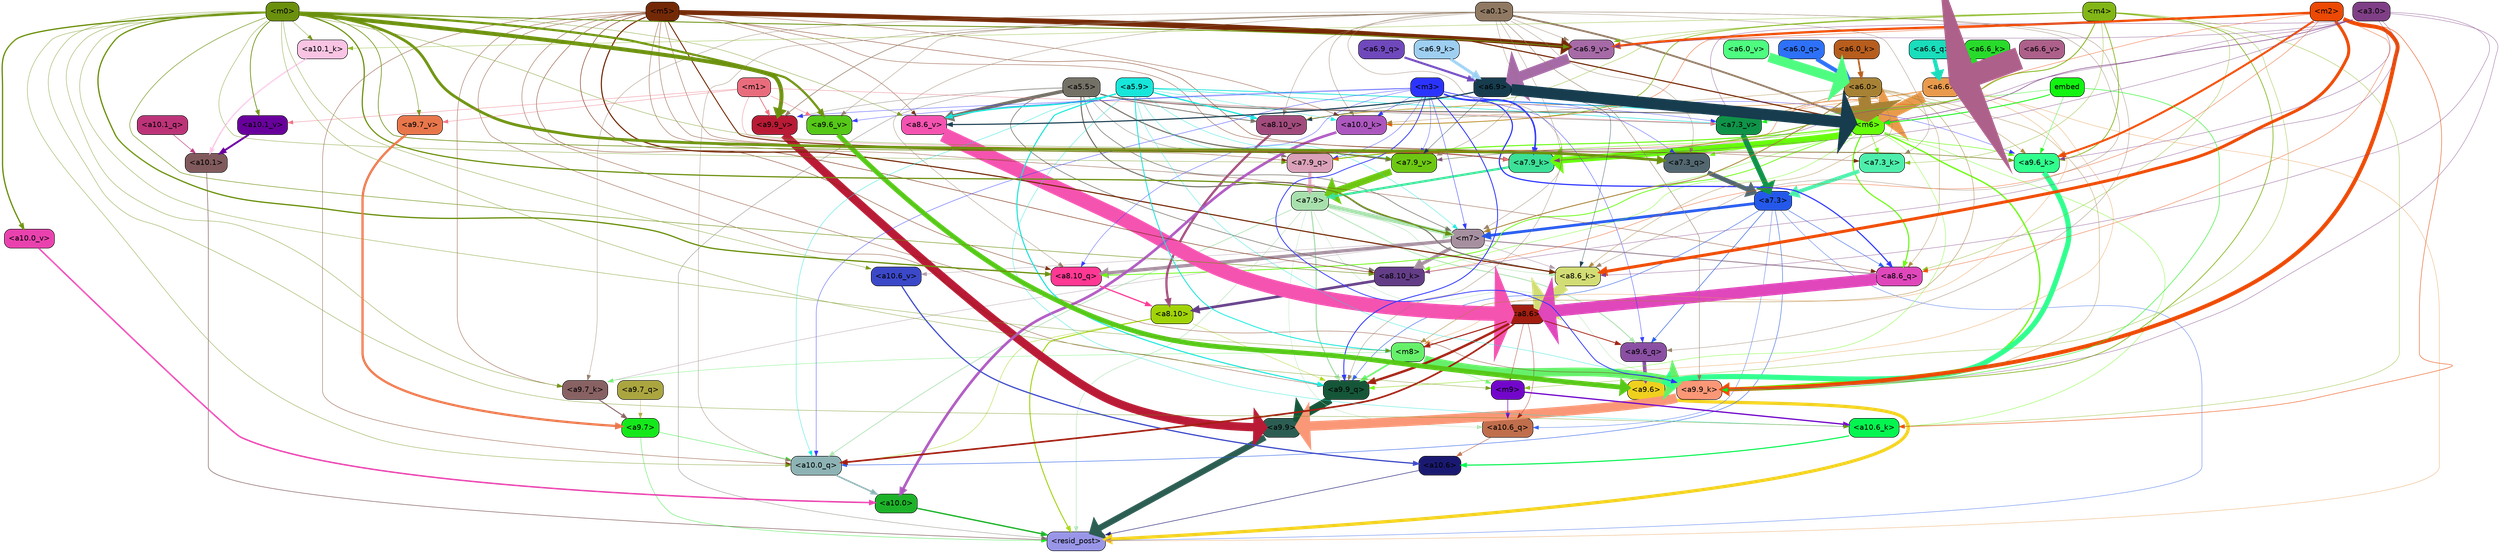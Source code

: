 strict digraph "" {
	graph [bgcolor=transparent,
		layout=dot,
		overlap=false,
		splines=true
	];
	"<a10.6>"	[color=black,
		fillcolor="#1a1971",
		fontname=Helvetica,
		shape=box,
		style="filled, rounded"];
	"<resid_post>"	[color=black,
		fillcolor="#9996e8",
		fontname=Helvetica,
		shape=box,
		style="filled, rounded"];
	"<a10.6>" -> "<resid_post>"	[color="#1a1971",
		penwidth=0.9498605728149414];
	"<a10.1>"	[color=black,
		fillcolor="#805a5c",
		fontname=Helvetica,
		shape=box,
		style="filled, rounded"];
	"<a10.1>" -> "<resid_post>"	[color="#805a5c",
		penwidth=1.0084514617919922];
	"<a10.0>"	[color=black,
		fillcolor="#1db229",
		fontname=Helvetica,
		shape=box,
		style="filled, rounded"];
	"<a10.0>" -> "<resid_post>"	[color="#1db229",
		penwidth=2.5814952850341797];
	"<a9.9>"	[color=black,
		fillcolor="#2c5d52",
		fontname=Helvetica,
		shape=box,
		style="filled, rounded"];
	"<a9.9>" -> "<resid_post>"	[color="#2c5d52",
		penwidth=11.610888481140137];
	"<a9.7>"	[color=black,
		fillcolor="#14e81a",
		fontname=Helvetica,
		shape=box,
		style="filled, rounded"];
	"<a9.7>" -> "<resid_post>"	[color="#14e81a",
		penwidth=0.6];
	"<a10.0_q>"	[color=black,
		fillcolor="#8eb3b4",
		fontname=Helvetica,
		shape=box,
		style="filled, rounded"];
	"<a9.7>" -> "<a10.0_q>"	[color="#14e81a",
		penwidth=0.6];
	"<a9.6>"	[color=black,
		fillcolor="#f0d01e",
		fontname=Helvetica,
		shape=box,
		style="filled, rounded"];
	"<a9.6>" -> "<resid_post>"	[color="#f0d01e",
		penwidth=6.121421813964844];
	"<a8.10>"	[color=black,
		fillcolor="#a1d309",
		fontname=Helvetica,
		shape=box,
		style="filled, rounded"];
	"<a8.10>" -> "<resid_post>"	[color="#a1d309",
		penwidth=1.7841739654541016];
	"<a8.10>" -> "<a10.0_q>"	[color="#a1d309",
		penwidth=0.6612663269042969];
	"<a9.9_q>"	[color=black,
		fillcolor="#155638",
		fontname=Helvetica,
		shape=box,
		style="filled, rounded"];
	"<a8.10>" -> "<a9.9_q>"	[color="#a1d309",
		penwidth=0.6];
	"<a7.9>"	[color=black,
		fillcolor="#a8e0ad",
		fontname=Helvetica,
		shape=box,
		style="filled, rounded"];
	"<a7.9>" -> "<resid_post>"	[color="#a8e0ad",
		penwidth=0.8109169006347656];
	"<a10.6_q>"	[color=black,
		fillcolor="#c06e4c",
		fontname=Helvetica,
		shape=box,
		style="filled, rounded"];
	"<a7.9>" -> "<a10.6_q>"	[color="#a8e0ad",
		penwidth=0.6];
	"<a7.9>" -> "<a10.0_q>"	[color="#a8e0ad",
		penwidth=1.19378662109375];
	"<m7>"	[color=black,
		fillcolor="#a690a0",
		fontname=Helvetica,
		shape=box,
		style="filled, rounded"];
	"<a7.9>" -> "<m7>"	[color="#a8e0ad",
		penwidth=7.3899383544921875];
	"<a7.9>" -> "<a9.9_q>"	[color="#a8e0ad",
		penwidth=2.1764984130859375];
	"<a9.6_q>"	[color=black,
		fillcolor="#8a4fa3",
		fontname=Helvetica,
		shape=box,
		style="filled, rounded"];
	"<a7.9>" -> "<a9.6_q>"	[color="#a8e0ad",
		penwidth=1.6184196472167969];
	"<a9.9_k>"	[color=black,
		fillcolor="#fa9777",
		fontname=Helvetica,
		shape=box,
		style="filled, rounded"];
	"<a7.9>" -> "<a9.9_k>"	[color="#a8e0ad",
		penwidth=0.6];
	"<a8.6_k>"	[color=black,
		fillcolor="#d3dd75",
		fontname=Helvetica,
		shape=box,
		style="filled, rounded"];
	"<a7.9>" -> "<a8.6_k>"	[color="#a8e0ad",
		penwidth=0.7570610046386719];
	"<a7.3>"	[color=black,
		fillcolor="#2458ea",
		fontname=Helvetica,
		shape=box,
		style="filled, rounded"];
	"<a7.3>" -> "<resid_post>"	[color="#2458ea",
		penwidth=0.6];
	"<a7.3>" -> "<a10.6_q>"	[color="#2458ea",
		penwidth=0.6];
	"<a7.3>" -> "<a10.0_q>"	[color="#2458ea",
		penwidth=0.8208656311035156];
	"<a7.3>" -> "<m7>"	[color="#2458ea",
		penwidth=5.189311981201172];
	"<a7.3>" -> "<a9.9_q>"	[color="#2458ea",
		penwidth=0.8119163513183594];
	"<a7.3>" -> "<a9.6_q>"	[color="#2458ea",
		penwidth=0.9649925231933594];
	"<a8.6_q>"	[color=black,
		fillcolor="#df47bb",
		fontname=Helvetica,
		shape=box,
		style="filled, rounded"];
	"<a7.3>" -> "<a8.6_q>"	[color="#2458ea",
		penwidth=0.7801322937011719];
	"<a6.6>"	[color=black,
		fillcolor="#e99a4c",
		fontname=Helvetica,
		shape=box,
		style="filled, rounded"];
	"<a6.6>" -> "<resid_post>"	[color="#e99a4c",
		penwidth=0.6];
	"<m6>"	[color=black,
		fillcolor="#66fc0a",
		fontname=Helvetica,
		shape=box,
		style="filled, rounded"];
	"<a6.6>" -> "<m6>"	[color="#e99a4c",
		penwidth=21.6163272857666];
	"<m8>"	[color=black,
		fillcolor="#66f06a",
		fontname=Helvetica,
		shape=box,
		style="filled, rounded"];
	"<a6.6>" -> "<m8>"	[color="#e99a4c",
		penwidth=0.6];
	"<a6.6>" -> "<a9.9_q>"	[color="#e99a4c",
		penwidth=0.6];
	"<a8.10_v>"	[color=black,
		fillcolor="#a14b7c",
		fontname=Helvetica,
		shape=box,
		style="filled, rounded"];
	"<a6.6>" -> "<a8.10_v>"	[color="#e99a4c",
		penwidth=1.0661506652832031];
	"<a7.3_v>"	[color=black,
		fillcolor="#0f9348",
		fontname=Helvetica,
		shape=box,
		style="filled, rounded"];
	"<a6.6>" -> "<a7.3_v>"	[color="#e99a4c",
		penwidth=0.8506813049316406];
	"<a5.5>"	[color=black,
		fillcolor="#737066",
		fontname=Helvetica,
		shape=box,
		style="filled, rounded"];
	"<a5.5>" -> "<resid_post>"	[color="#737066",
		penwidth=0.6];
	"<a5.5>" -> "<m6>"	[color="#737066",
		penwidth=1.8430671691894531];
	"<a5.5>" -> "<m7>"	[color="#737066",
		penwidth=1.0865592956542969];
	"<a9.9_v>"	[color=black,
		fillcolor="#b91a35",
		fontname=Helvetica,
		shape=box,
		style="filled, rounded"];
	"<a5.5>" -> "<a9.9_v>"	[color="#737066",
		penwidth=0.6];
	"<a8.10_k>"	[color=black,
		fillcolor="#633d86",
		fontname=Helvetica,
		shape=box,
		style="filled, rounded"];
	"<a5.5>" -> "<a8.10_k>"	[color="#737066",
		penwidth=1.1390800476074219];
	"<a5.5>" -> "<a8.6_k>"	[color="#737066",
		penwidth=2.00030517578125];
	"<a5.5>" -> "<a8.10_v>"	[color="#737066",
		penwidth=1.4206085205078125];
	"<a8.6_v>"	[color=black,
		fillcolor="#f453b0",
		fontname=Helvetica,
		shape=box,
		style="filled, rounded"];
	"<a5.5>" -> "<a8.6_v>"	[color="#737066",
		penwidth=6.534294128417969];
	"<a7.9_q>"	[color=black,
		fillcolor="#daa1b8",
		fontname=Helvetica,
		shape=box,
		style="filled, rounded"];
	"<a5.5>" -> "<a7.9_q>"	[color="#737066",
		penwidth=0.6];
	"<a7.9_v>"	[color=black,
		fillcolor="#6dc712",
		fontname=Helvetica,
		shape=box,
		style="filled, rounded"];
	"<a5.5>" -> "<a7.9_v>"	[color="#737066",
		penwidth=2.0819549560546875];
	"<a5.5>" -> "<a7.3_v>"	[color="#737066",
		penwidth=0.8107681274414062];
	"<a10.6_q>" -> "<a10.6>"	[color="#c06e4c",
		penwidth=0.9244728088378906];
	"<a10.1_q>"	[color=black,
		fillcolor="#bc3378",
		fontname=Helvetica,
		shape=box,
		style="filled, rounded"];
	"<a10.1_q>" -> "<a10.1>"	[color="#bc3378",
		penwidth=0.9268798828125];
	"<a10.0_q>" -> "<a10.0>"	[color="#8eb3b4",
		penwidth=2.905670166015625];
	"<a10.6_k>"	[color=black,
		fillcolor="#04f54f",
		fontname=Helvetica,
		shape=box,
		style="filled, rounded"];
	"<a10.6_k>" -> "<a10.6>"	[color="#04f54f",
		penwidth=2.0319366455078125];
	"<a10.1_k>"	[color=black,
		fillcolor="#f9c4e3",
		fontname=Helvetica,
		shape=box,
		style="filled, rounded"];
	"<a10.1_k>" -> "<a10.1>"	[color="#f9c4e3",
		penwidth=2.4037628173828125];
	"<a10.0_k>"	[color=black,
		fillcolor="#ac57be",
		fontname=Helvetica,
		shape=box,
		style="filled, rounded"];
	"<a10.0_k>" -> "<a10.0>"	[color="#ac57be",
		penwidth=4.9319305419921875];
	"<a10.6_v>"	[color=black,
		fillcolor="#3b48c8",
		fontname=Helvetica,
		shape=box,
		style="filled, rounded"];
	"<a10.6_v>" -> "<a10.6>"	[color="#3b48c8",
		penwidth=2.290935516357422];
	"<a10.1_v>"	[color=black,
		fillcolor="#68019c",
		fontname=Helvetica,
		shape=box,
		style="filled, rounded"];
	"<a10.1_v>" -> "<a10.1>"	[color="#68019c",
		penwidth=3.6398468017578125];
	"<a10.0_v>"	[color=black,
		fillcolor="#e942ae",
		fontname=Helvetica,
		shape=box,
		style="filled, rounded"];
	"<a10.0_v>" -> "<a10.0>"	[color="#e942ae",
		penwidth=2.7666168212890625];
	"<m9>"	[color=black,
		fillcolor="#7207cb",
		fontname=Helvetica,
		shape=box,
		style="filled, rounded"];
	"<m9>" -> "<a10.6_q>"	[color="#7207cb",
		penwidth=1.0384025573730469];
	"<m9>" -> "<a10.6_k>"	[color="#7207cb",
		penwidth=2.371124267578125];
	"<a8.6>"	[color=black,
		fillcolor="#a11e10",
		fontname=Helvetica,
		shape=box,
		style="filled, rounded"];
	"<a8.6>" -> "<a10.6_q>"	[color="#a11e10",
		penwidth=0.6];
	"<a8.6>" -> "<a10.0_q>"	[color="#a11e10",
		penwidth=3.1841888427734375];
	"<a8.6>" -> "<m9>"	[color="#a11e10",
		penwidth=0.6];
	"<a8.6>" -> "<m8>"	[color="#a11e10",
		penwidth=1.972564697265625];
	"<a8.6>" -> "<a9.9_q>"	[color="#a11e10",
		penwidth=4.482503890991211];
	"<a8.6>" -> "<a9.6_q>"	[color="#a11e10",
		penwidth=1.515838623046875];
	"<m5>"	[color=black,
		fillcolor="#742906",
		fontname=Helvetica,
		shape=box,
		style="filled, rounded"];
	"<m5>" -> "<a10.0_q>"	[color="#742906",
		penwidth=0.6];
	"<m5>" -> "<a10.0_k>"	[color="#742906",
		penwidth=0.6];
	"<m5>" -> "<m6>"	[color="#742906",
		penwidth=2.143606185913086];
	"<m5>" -> "<a9.9_q>"	[color="#742906",
		penwidth=0.6];
	"<m5>" -> "<a9.9_k>"	[color="#742906",
		penwidth=0.6];
	"<a9.7_k>"	[color=black,
		fillcolor="#886163",
		fontname=Helvetica,
		shape=box,
		style="filled, rounded"];
	"<m5>" -> "<a9.7_k>"	[color="#742906",
		penwidth=0.6];
	"<a9.6_k>"	[color=black,
		fillcolor="#30ff8d",
		fontname=Helvetica,
		shape=box,
		style="filled, rounded"];
	"<m5>" -> "<a9.6_k>"	[color="#742906",
		penwidth=0.7197036743164062];
	"<a8.10_q>"	[color=black,
		fillcolor="#fe3893",
		fontname=Helvetica,
		shape=box,
		style="filled, rounded"];
	"<m5>" -> "<a8.10_q>"	[color="#742906",
		penwidth=0.7198371887207031];
	"<m5>" -> "<a8.6_q>"	[color="#742906",
		penwidth=0.6];
	"<m5>" -> "<a8.10_k>"	[color="#742906",
		penwidth=0.9238471984863281];
	"<m5>" -> "<a8.6_k>"	[color="#742906",
		penwidth=2.1219520568847656];
	"<m5>" -> "<a8.6_v>"	[color="#742906",
		penwidth=0.6];
	"<m5>" -> "<a7.9_q>"	[color="#742906",
		penwidth=0.6];
	"<a7.9_k>"	[color=black,
		fillcolor="#3ce097",
		fontname=Helvetica,
		shape=box,
		style="filled, rounded"];
	"<m5>" -> "<a7.9_k>"	[color="#742906",
		penwidth=1.7779998779296875];
	"<a7.3_k>"	[color=black,
		fillcolor="#4deeab",
		fontname=Helvetica,
		shape=box,
		style="filled, rounded"];
	"<m5>" -> "<a7.3_k>"	[color="#742906",
		penwidth=0.6];
	"<m5>" -> "<a7.9_v>"	[color="#742906",
		penwidth=0.6];
	"<a6.9_v>"	[color=black,
		fillcolor="#a66aa7",
		fontname=Helvetica,
		shape=box,
		style="filled, rounded"];
	"<m5>" -> "<a6.9_v>"	[color="#742906",
		penwidth=8.809343338012695];
	"<a5.9>"	[color=black,
		fillcolor="#17e6da",
		fontname=Helvetica,
		shape=box,
		style="filled, rounded"];
	"<a5.9>" -> "<a10.0_q>"	[color="#17e6da",
		penwidth=0.6463394165039062];
	"<a5.9>" -> "<a10.6_k>"	[color="#17e6da",
		penwidth=0.6];
	"<a5.9>" -> "<a10.0_k>"	[color="#17e6da",
		penwidth=0.6];
	"<a5.9>" -> "<m6>"	[color="#17e6da",
		penwidth=1.4513568878173828];
	"<a5.9>" -> "<m7>"	[color="#17e6da",
		penwidth=0.6];
	"<a5.9>" -> "<m8>"	[color="#17e6da",
		penwidth=1.6550712585449219];
	"<a5.9>" -> "<a9.9_q>"	[color="#17e6da",
		penwidth=2.019031524658203];
	"<a5.9>" -> "<a9.9_k>"	[color="#17e6da",
		penwidth=0.6];
	"<a5.9>" -> "<a8.10_v>"	[color="#17e6da",
		penwidth=2.2765426635742188];
	"<a5.9>" -> "<a8.6_v>"	[color="#17e6da",
		penwidth=2.4934005737304688];
	"<a5.9>" -> "<a7.9_v>"	[color="#17e6da",
		penwidth=0.6];
	"<a5.9>" -> "<a7.3_v>"	[color="#17e6da",
		penwidth=0.9861984252929688];
	"<m3>"	[color=black,
		fillcolor="#2b33ff",
		fontname=Helvetica,
		shape=box,
		style="filled, rounded"];
	"<m3>" -> "<a10.0_q>"	[color="#2b33ff",
		penwidth=0.6597442626953125];
	"<m3>" -> "<a10.0_k>"	[color="#2b33ff",
		penwidth=0.6506614685058594];
	"<m3>" -> "<m7>"	[color="#2b33ff",
		penwidth=0.7659339904785156];
	"<m3>" -> "<a9.9_q>"	[color="#2b33ff",
		penwidth=1.6276321411132812];
	"<m3>" -> "<a9.6_q>"	[color="#2b33ff",
		penwidth=0.6724472045898438];
	"<m3>" -> "<a9.9_k>"	[color="#2b33ff",
		penwidth=1.4574642181396484];
	"<m3>" -> "<a9.6_k>"	[color="#2b33ff",
		penwidth=0.6];
	"<m3>" -> "<a9.9_v>"	[color="#2b33ff",
		penwidth=0.6589469909667969];
	"<a9.6_v>"	[color=black,
		fillcolor="#56c818",
		fontname=Helvetica,
		shape=box,
		style="filled, rounded"];
	"<m3>" -> "<a9.6_v>"	[color="#2b33ff",
		penwidth=0.6];
	"<m3>" -> "<a8.10_q>"	[color="#2b33ff",
		penwidth=0.6];
	"<m3>" -> "<a8.6_q>"	[color="#2b33ff",
		penwidth=2.1676406860351562];
	"<m3>" -> "<a7.9_q>"	[color="#2b33ff",
		penwidth=0.6];
	"<a7.3_q>"	[color=black,
		fillcolor="#52676f",
		fontname=Helvetica,
		shape=box,
		style="filled, rounded"];
	"<m3>" -> "<a7.3_q>"	[color="#2b33ff",
		penwidth=0.6];
	"<m3>" -> "<a7.9_k>"	[color="#2b33ff",
		penwidth=2.978912353515625];
	"<m3>" -> "<a7.9_v>"	[color="#2b33ff",
		penwidth=0.6];
	"<m3>" -> "<a7.3_v>"	[color="#2b33ff",
		penwidth=0.6];
	"<m0>"	[color=black,
		fillcolor="#6b900d",
		fontname=Helvetica,
		shape=box,
		style="filled, rounded"];
	"<m0>" -> "<a10.0_q>"	[color="#6b900d",
		penwidth=0.6];
	"<m0>" -> "<a10.6_k>"	[color="#6b900d",
		penwidth=0.6];
	"<m0>" -> "<a10.1_k>"	[color="#6b900d",
		penwidth=0.6];
	"<m0>" -> "<a10.6_v>"	[color="#6b900d",
		penwidth=0.6];
	"<m0>" -> "<a10.1_v>"	[color="#6b900d",
		penwidth=1.3360328674316406];
	"<m0>" -> "<a10.0_v>"	[color="#6b900d",
		penwidth=2.4083595275878906];
	"<m0>" -> "<m9>"	[color="#6b900d",
		penwidth=0.6];
	"<m0>" -> "<m7>"	[color="#6b900d",
		penwidth=2.224945068359375];
	"<m0>" -> "<m8>"	[color="#6b900d",
		penwidth=0.6];
	"<m0>" -> "<a9.7_k>"	[color="#6b900d",
		penwidth=0.6];
	"<m0>" -> "<a9.6_k>"	[color="#6b900d",
		penwidth=0.6];
	"<m0>" -> "<a9.9_v>"	[color="#6b900d",
		penwidth=7.537467956542969];
	"<a9.7_v>"	[color=black,
		fillcolor="#e8764b",
		fontname=Helvetica,
		shape=box,
		style="filled, rounded"];
	"<m0>" -> "<a9.7_v>"	[color="#6b900d",
		penwidth=0.8575286865234375];
	"<m0>" -> "<a9.6_v>"	[color="#6b900d",
		penwidth=4.1688385009765625];
	"<m0>" -> "<a8.10_q>"	[color="#6b900d",
		penwidth=2.3761940002441406];
	"<m0>" -> "<a8.10_k>"	[color="#6b900d",
		penwidth=0.9220962524414062];
	"<m0>" -> "<a8.6_v>"	[color="#6b900d",
		penwidth=0.6];
	"<m0>" -> "<a7.9_q>"	[color="#6b900d",
		penwidth=0.6];
	"<m0>" -> "<a7.3_q>"	[color="#6b900d",
		penwidth=5.264301300048828];
	"<m0>" -> "<a7.9_v>"	[color="#6b900d",
		penwidth=1.2114486694335938];
	"<m0>" -> "<a6.9_v>"	[color="#6b900d",
		penwidth=1.6340084075927734];
	"<a0.1>"	[color=black,
		fillcolor="#907962",
		fontname=Helvetica,
		shape=box,
		style="filled, rounded"];
	"<a0.1>" -> "<a10.0_q>"	[color="#907962",
		penwidth=0.6];
	"<a0.1>" -> "<a10.0_k>"	[color="#907962",
		penwidth=0.6768684387207031];
	"<a0.1>" -> "<m6>"	[color="#907962",
		penwidth=3.4290084838867188];
	"<a0.1>" -> "<m7>"	[color="#907962",
		penwidth=0.6];
	"<a0.1>" -> "<a9.9_q>"	[color="#907962",
		penwidth=0.6];
	"<a0.1>" -> "<a9.6_q>"	[color="#907962",
		penwidth=0.6];
	"<a0.1>" -> "<a9.9_k>"	[color="#907962",
		penwidth=0.81341552734375];
	"<a0.1>" -> "<a9.7_k>"	[color="#907962",
		penwidth=0.6];
	"<a0.1>" -> "<a9.9_v>"	[color="#907962",
		penwidth=1.062591552734375];
	"<a0.1>" -> "<a9.6_v>"	[color="#907962",
		penwidth=0.6];
	"<a0.1>" -> "<a8.10_q>"	[color="#907962",
		penwidth=0.6];
	"<a0.1>" -> "<a8.6_k>"	[color="#907962",
		penwidth=0.6];
	"<a0.1>" -> "<a8.10_v>"	[color="#907962",
		penwidth=0.6];
	"<a0.1>" -> "<a7.3_q>"	[color="#907962",
		penwidth=0.6];
	"<a0.1>" -> "<a7.3_k>"	[color="#907962",
		penwidth=0.6];
	"<a0.1>" -> "<a7.9_v>"	[color="#907962",
		penwidth=0.6];
	"<a0.1>" -> "<a6.9_v>"	[color="#907962",
		penwidth=0.6];
	"<m6>" -> "<a10.6_k>"	[color="#66fc0a",
		penwidth=0.6];
	"<m6>" -> "<m7>"	[color="#66fc0a",
		penwidth=0.6];
	"<m6>" -> "<a9.9_q>"	[color="#66fc0a",
		penwidth=0.6];
	"<m6>" -> "<a9.9_k>"	[color="#66fc0a",
		penwidth=2.533975601196289];
	"<m6>" -> "<a9.6_k>"	[color="#66fc0a",
		penwidth=0.9471282958984375];
	"<m6>" -> "<a8.10_q>"	[color="#66fc0a",
		penwidth=1.4854621887207031];
	"<m6>" -> "<a8.6_q>"	[color="#66fc0a",
		penwidth=2.0796165466308594];
	"<m6>" -> "<a8.10_k>"	[color="#66fc0a",
		penwidth=0.6];
	"<m6>" -> "<a7.9_q>"	[color="#66fc0a",
		penwidth=1.9016571044921875];
	"<m6>" -> "<a7.3_q>"	[color="#66fc0a",
		penwidth=0.6];
	"<m6>" -> "<a7.9_k>"	[color="#66fc0a",
		penwidth=12.277053833007812];
	"<m6>" -> "<a7.3_k>"	[color="#66fc0a",
		penwidth=0.8951148986816406];
	"<m6>" -> "<a7.9_v>"	[color="#66fc0a",
		penwidth=0.8897933959960938];
	"<m4>"	[color=black,
		fillcolor="#82b616",
		fontname=Helvetica,
		shape=box,
		style="filled, rounded"];
	"<m4>" -> "<a10.6_k>"	[color="#82b616",
		penwidth=0.6];
	"<m4>" -> "<a10.1_k>"	[color="#82b616",
		penwidth=0.6];
	"<m4>" -> "<a10.0_k>"	[color="#82b616",
		penwidth=1.230804443359375];
	"<m4>" -> "<m9>"	[color="#82b616",
		penwidth=0.6];
	"<m4>" -> "<a9.9_k>"	[color="#82b616",
		penwidth=1.3186264038085938];
	"<m4>" -> "<a9.6_k>"	[color="#82b616",
		penwidth=1.3722038269042969];
	"<m4>" -> "<a8.6_q>"	[color="#82b616",
		penwidth=0.6];
	"<m4>" -> "<a8.10_v>"	[color="#82b616",
		penwidth=0.6];
	"<m4>" -> "<a7.9_k>"	[color="#82b616",
		penwidth=1.5913276672363281];
	"<m4>" -> "<a7.3_k>"	[color="#82b616",
		penwidth=0.6];
	"<m4>" -> "<a6.9_v>"	[color="#82b616",
		penwidth=0.6];
	"<m2>"	[color=black,
		fillcolor="#eb4904",
		fontname=Helvetica,
		shape=box,
		style="filled, rounded"];
	"<m2>" -> "<a10.6_k>"	[color="#eb4904",
		penwidth=0.8380241394042969];
	"<m2>" -> "<a10.0_k>"	[color="#eb4904",
		penwidth=0.6622200012207031];
	"<m2>" -> "<a9.9_k>"	[color="#eb4904",
		penwidth=7.476325988769531];
	"<m2>" -> "<a9.6_k>"	[color="#eb4904",
		penwidth=3.761505126953125];
	"<m2>" -> "<a8.6_q>"	[color="#eb4904",
		penwidth=0.6];
	"<m2>" -> "<a8.10_k>"	[color="#eb4904",
		penwidth=0.6];
	"<m2>" -> "<a8.6_k>"	[color="#eb4904",
		penwidth=5.699577331542969];
	"<m2>" -> "<a7.9_q>"	[color="#eb4904",
		penwidth=0.6];
	"<m2>" -> "<a6.9_v>"	[color="#eb4904",
		penwidth=4.3256072998046875];
	"<a6.0>"	[color=black,
		fillcolor="#a78235",
		fontname=Helvetica,
		shape=box,
		style="filled, rounded"];
	"<a6.0>" -> "<a10.0_k>"	[color="#a78235",
		penwidth=0.6];
	"<a6.0>" -> "<m6>"	[color="#a78235",
		penwidth=23.31447410583496];
	"<a6.0>" -> "<m7>"	[color="#a78235",
		penwidth=1.694061279296875];
	"<a6.0>" -> "<m8>"	[color="#a78235",
		penwidth=0.7418403625488281];
	"<a6.0>" -> "<a9.9_k>"	[color="#a78235",
		penwidth=0.6];
	"<a6.0>" -> "<a9.6_k>"	[color="#a78235",
		penwidth=0.6];
	"<a6.0>" -> "<a8.6_q>"	[color="#a78235",
		penwidth=0.6];
	"<a6.0>" -> "<a8.6_k>"	[color="#a78235",
		penwidth=0.6];
	"<a6.0>" -> "<a7.3_v>"	[color="#a78235",
		penwidth=0.9905738830566406];
	"<m7>" -> "<a10.6_v>"	[color="#a690a0",
		penwidth=0.6];
	"<m7>" -> "<a9.7_k>"	[color="#a690a0",
		penwidth=0.6];
	"<m7>" -> "<a8.10_q>"	[color="#a690a0",
		penwidth=6.2237091064453125];
	"<m7>" -> "<a8.6_q>"	[color="#a690a0",
		penwidth=1.9677276611328125];
	"<m7>" -> "<a8.10_k>"	[color="#a690a0",
		penwidth=6.505390167236328];
	"<m7>" -> "<a8.6_k>"	[color="#a690a0",
		penwidth=0.6821136474609375];
	"<m1>"	[color=black,
		fillcolor="#e96c7d",
		fontname=Helvetica,
		shape=box,
		style="filled, rounded"];
	"<m1>" -> "<a10.1_v>"	[color="#e96c7d",
		penwidth=0.6];
	"<m1>" -> "<a9.9_v>"	[color="#e96c7d",
		penwidth=1.4082679748535156];
	"<m1>" -> "<a9.7_v>"	[color="#e96c7d",
		penwidth=0.6];
	"<m1>" -> "<a9.6_v>"	[color="#e96c7d",
		penwidth=0.6];
	"<m1>" -> "<a7.9_k>"	[color="#e96c7d",
		penwidth=0.6];
	"<m1>" -> "<a7.3_v>"	[color="#e96c7d",
		penwidth=0.6];
	"<m8>" -> "<m9>"	[color="#66f06a",
		penwidth=0.6];
	"<m8>" -> "<a9.9_q>"	[color="#66f06a",
		penwidth=3.073810577392578];
	"<m8>" -> "<a9.9_k>"	[color="#66f06a",
		penwidth=16.255420684814453];
	"<m8>" -> "<a9.7_k>"	[color="#66f06a",
		penwidth=0.6];
	"<a9.9_q>" -> "<a9.9>"	[color="#155638",
		penwidth=15.310546875];
	"<a9.7_q>"	[color=black,
		fillcolor="#aba540",
		fontname=Helvetica,
		shape=box,
		style="filled, rounded"];
	"<a9.7_q>" -> "<a9.7>"	[color="#aba540",
		penwidth=0.6];
	"<a9.6_q>" -> "<a9.6>"	[color="#8a4fa3",
		penwidth=6.823722839355469];
	"<a9.9_k>" -> "<a9.9>"	[color="#fa9777",
		penwidth=17.953022003173828];
	"<a9.7_k>" -> "<a9.7>"	[color="#886163",
		penwidth=1.85101318359375];
	"<a9.6_k>" -> "<a9.6>"	[color="#30ff8d",
		penwidth=9.787818908691406];
	"<a9.9_v>" -> "<a9.9>"	[color="#b91a35",
		penwidth=15.728643417358398];
	"<a9.7_v>" -> "<a9.7>"	[color="#e8764b",
		penwidth=4.305488586425781];
	"<a9.6_v>" -> "<a9.6>"	[color="#56c818",
		penwidth=9.212547302246094];
	"<a3.0>"	[color=black,
		fillcolor="#7f3f86",
		fontname=Helvetica,
		shape=box,
		style="filled, rounded"];
	"<a3.0>" -> "<m6>"	[color="#7f3f86",
		penwidth=1.0663299560546875];
	"<a3.0>" -> "<a9.9_k>"	[color="#7f3f86",
		penwidth=0.6];
	"<a3.0>" -> "<a9.6_k>"	[color="#7f3f86",
		penwidth=0.6];
	"<a3.0>" -> "<a8.10_k>"	[color="#7f3f86",
		penwidth=0.6];
	"<a3.0>" -> "<a8.6_k>"	[color="#7f3f86",
		penwidth=0.6];
	"<a3.0>" -> "<a7.9_k>"	[color="#7f3f86",
		penwidth=0.6];
	"<a3.0>" -> "<a7.9_v>"	[color="#7f3f86",
		penwidth=0.6];
	"<a3.0>" -> "<a7.3_v>"	[color="#7f3f86",
		penwidth=0.6];
	"<a3.0>" -> "<a6.9_v>"	[color="#7f3f86",
		penwidth=0.6];
	embed	[color=black,
		fillcolor="#11f410",
		fontname=Helvetica,
		shape=box,
		style="filled, rounded"];
	embed -> "<m6>"	[color="#11f410",
		penwidth=1.6749610900878906];
	embed -> "<a9.9_k>"	[color="#11f410",
		penwidth=0.8602714538574219];
	embed -> "<a9.6_k>"	[color="#11f410",
		penwidth=0.6];
	embed -> "<a7.3_v>"	[color="#11f410",
		penwidth=0.6];
	"<a8.10_q>" -> "<a8.10>"	[color="#fe3893",
		penwidth=2.2933731079101562];
	"<a8.6_q>" -> "<a8.6>"	[color="#df47bb",
		penwidth=22.21251106262207];
	"<a8.10_k>" -> "<a8.10>"	[color="#633d86",
		penwidth=5.009056091308594];
	"<a8.6_k>" -> "<a8.6>"	[color="#d3dd75",
		penwidth=19.114789962768555];
	"<a8.10_v>" -> "<a8.10>"	[color="#a14b7c",
		penwidth=4.248416900634766];
	"<a8.6_v>" -> "<a8.6>"	[color="#f453b0",
		penwidth=27.461654663085938];
	"<a6.9>"	[color=black,
		fillcolor="#163c4e",
		fontname=Helvetica,
		shape=box,
		style="filled, rounded"];
	"<a6.9>" -> "<m6>"	[color="#163c4e",
		penwidth=21.47117805480957];
	"<a6.9>" -> "<a8.6_k>"	[color="#163c4e",
		penwidth=0.6];
	"<a6.9>" -> "<a8.10_v>"	[color="#163c4e",
		penwidth=0.6];
	"<a6.9>" -> "<a8.6_v>"	[color="#163c4e",
		penwidth=2.0546798706054688];
	"<a6.9>" -> "<a7.9_v>"	[color="#163c4e",
		penwidth=0.6];
	"<a7.9_q>" -> "<a7.9>"	[color="#daa1b8",
		penwidth=5.6087493896484375];
	"<a7.3_q>" -> "<a7.3>"	[color="#52676f",
		penwidth=8.568470001220703];
	"<a7.9_k>" -> "<a7.9>"	[color="#3ce097",
		penwidth=4.179893493652344];
	"<a7.3_k>" -> "<a7.3>"	[color="#4deeab",
		penwidth=7.138481140136719];
	"<a7.9_v>" -> "<a7.9>"	[color="#6dc712",
		penwidth=12.677261352539062];
	"<a7.3_v>" -> "<a7.3>"	[color="#0f9348",
		penwidth=10.205863952636719];
	"<a6.9_q>"	[color=black,
		fillcolor="#6f48bc",
		fontname=Helvetica,
		shape=box,
		style="filled, rounded"];
	"<a6.9_q>" -> "<a6.9>"	[color="#6f48bc",
		penwidth=4.004619598388672];
	"<a6.6_q>"	[color=black,
		fillcolor="#19ddbb",
		fontname=Helvetica,
		shape=box,
		style="filled, rounded"];
	"<a6.6_q>" -> "<a6.6>"	[color="#19ddbb",
		penwidth=7.501697540283203];
	"<a6.0_q>"	[color=black,
		fillcolor="#2d71f8",
		fontname=Helvetica,
		shape=box,
		style="filled, rounded"];
	"<a6.0_q>" -> "<a6.0>"	[color="#2d71f8",
		penwidth=7.7220001220703125];
	"<a6.9_k>"	[color=black,
		fillcolor="#9ecff1",
		fontname=Helvetica,
		shape=box,
		style="filled, rounded"];
	"<a6.9_k>" -> "<a6.9>"	[color="#9ecff1",
		penwidth=5.597904205322266];
	"<a6.6_k>"	[color=black,
		fillcolor="#28db2b",
		fontname=Helvetica,
		shape=box,
		style="filled, rounded"];
	"<a6.6_k>" -> "<a6.6>"	[color="#28db2b",
		penwidth=11.958972930908203];
	"<a6.0_k>"	[color=black,
		fillcolor="#b75d1d",
		fontname=Helvetica,
		shape=box,
		style="filled, rounded"];
	"<a6.0_k>" -> "<a6.0>"	[color="#b75d1d",
		penwidth=3.2078399658203125];
	"<a6.9_v>" -> "<a6.9>"	[color="#a66aa7",
		penwidth=19.20796775817871];
	"<a6.6_v>"	[color=black,
		fillcolor="#ad608a",
		fontname=Helvetica,
		shape=box,
		style="filled, rounded"];
	"<a6.6_v>" -> "<a6.6>"	[color="#ad608a",
		penwidth=43.14964985847473];
	"<a6.0_v>"	[color=black,
		fillcolor="#4efc80",
		fontname=Helvetica,
		shape=box,
		style="filled, rounded"];
	"<a6.0_v>" -> "<a6.0>"	[color="#4efc80",
		penwidth=18.152097702026367];
}
